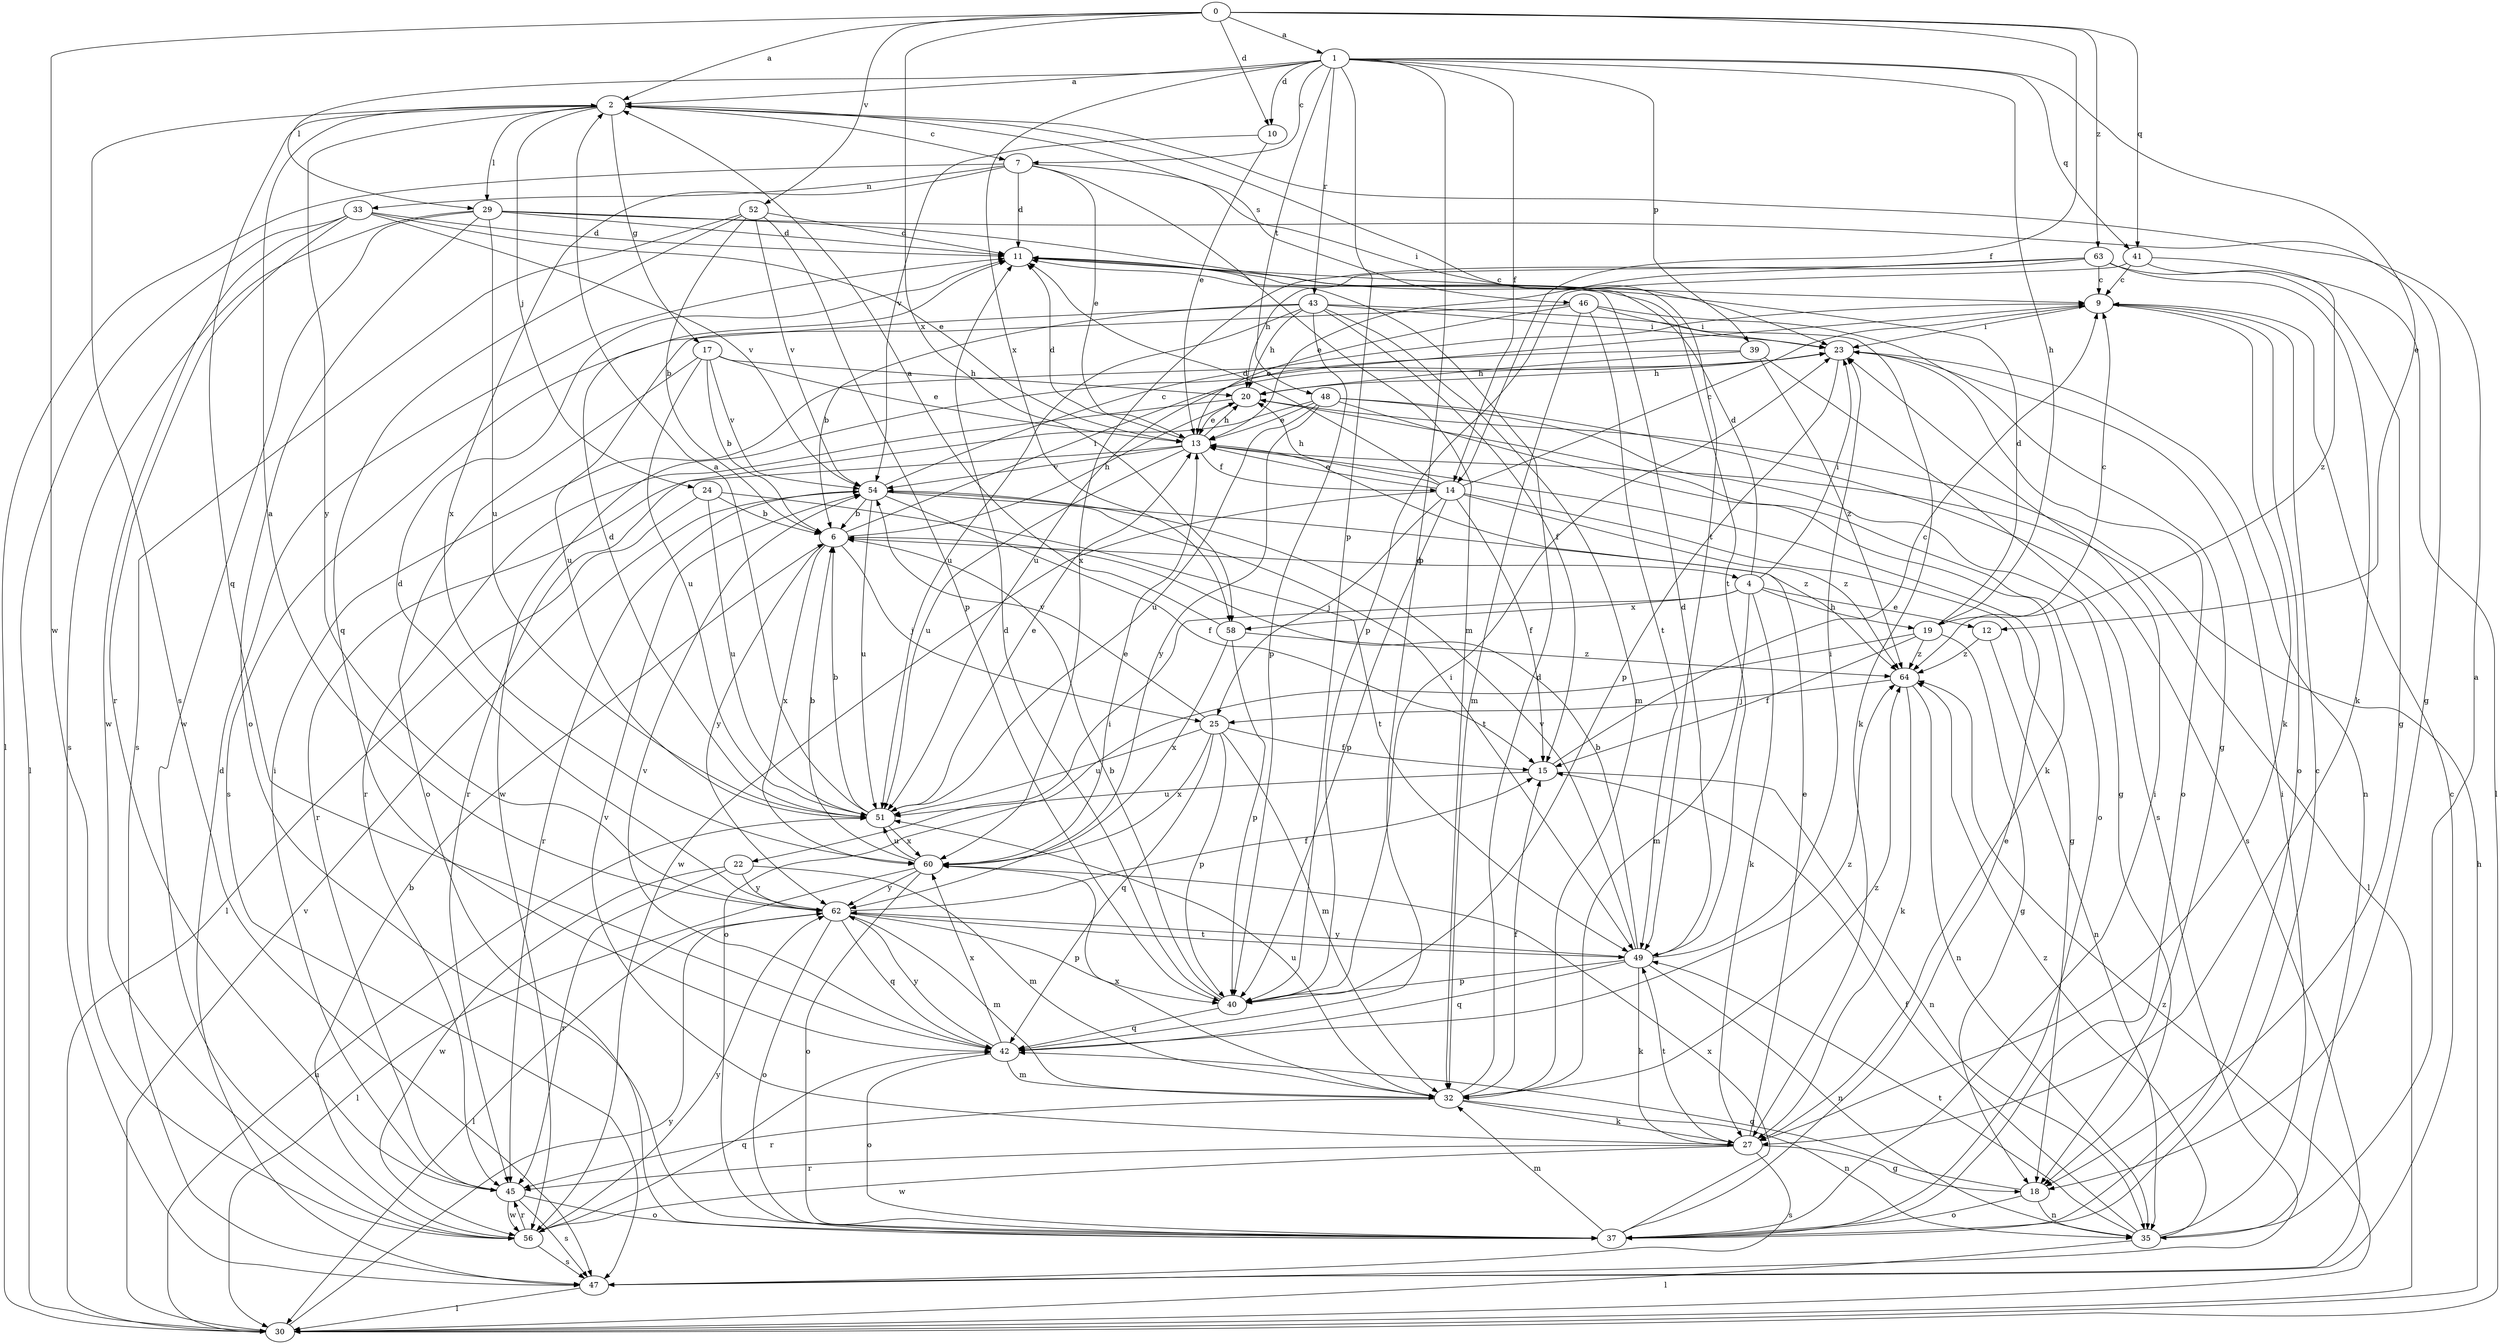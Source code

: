 strict digraph  {
0;
1;
2;
4;
6;
7;
9;
10;
11;
12;
13;
14;
15;
17;
18;
19;
20;
22;
23;
24;
25;
27;
29;
30;
32;
33;
35;
37;
39;
40;
41;
42;
43;
45;
46;
47;
48;
49;
51;
52;
54;
56;
58;
60;
62;
63;
64;
0 -> 1  [label=a];
0 -> 2  [label=a];
0 -> 10  [label=d];
0 -> 14  [label=f];
0 -> 41  [label=q];
0 -> 52  [label=v];
0 -> 56  [label=w];
0 -> 58  [label=x];
0 -> 63  [label=z];
1 -> 2  [label=a];
1 -> 7  [label=c];
1 -> 10  [label=d];
1 -> 12  [label=e];
1 -> 14  [label=f];
1 -> 19  [label=h];
1 -> 29  [label=l];
1 -> 39  [label=p];
1 -> 40  [label=p];
1 -> 41  [label=q];
1 -> 42  [label=q];
1 -> 43  [label=r];
1 -> 48  [label=t];
1 -> 58  [label=x];
2 -> 7  [label=c];
2 -> 17  [label=g];
2 -> 24  [label=j];
2 -> 29  [label=l];
2 -> 42  [label=q];
2 -> 46  [label=s];
2 -> 47  [label=s];
2 -> 49  [label=t];
2 -> 62  [label=y];
4 -> 11  [label=d];
4 -> 12  [label=e];
4 -> 19  [label=h];
4 -> 22  [label=i];
4 -> 23  [label=i];
4 -> 27  [label=k];
4 -> 32  [label=m];
4 -> 58  [label=x];
6 -> 4  [label=b];
6 -> 20  [label=h];
6 -> 23  [label=i];
6 -> 25  [label=j];
6 -> 60  [label=x];
6 -> 62  [label=y];
7 -> 11  [label=d];
7 -> 13  [label=e];
7 -> 23  [label=i];
7 -> 30  [label=l];
7 -> 32  [label=m];
7 -> 33  [label=n];
7 -> 60  [label=x];
9 -> 23  [label=i];
9 -> 27  [label=k];
9 -> 37  [label=o];
9 -> 51  [label=u];
10 -> 13  [label=e];
10 -> 54  [label=v];
11 -> 9  [label=c];
12 -> 35  [label=n];
12 -> 64  [label=z];
13 -> 11  [label=d];
13 -> 14  [label=f];
13 -> 20  [label=h];
13 -> 30  [label=l];
13 -> 45  [label=r];
13 -> 51  [label=u];
13 -> 54  [label=v];
14 -> 9  [label=c];
14 -> 11  [label=d];
14 -> 13  [label=e];
14 -> 15  [label=f];
14 -> 18  [label=g];
14 -> 20  [label=h];
14 -> 25  [label=j];
14 -> 40  [label=p];
14 -> 56  [label=w];
14 -> 64  [label=z];
15 -> 9  [label=c];
15 -> 35  [label=n];
15 -> 51  [label=u];
17 -> 6  [label=b];
17 -> 13  [label=e];
17 -> 20  [label=h];
17 -> 37  [label=o];
17 -> 51  [label=u];
17 -> 54  [label=v];
18 -> 35  [label=n];
18 -> 37  [label=o];
18 -> 42  [label=q];
19 -> 9  [label=c];
19 -> 11  [label=d];
19 -> 15  [label=f];
19 -> 18  [label=g];
19 -> 37  [label=o];
19 -> 64  [label=z];
20 -> 13  [label=e];
20 -> 37  [label=o];
20 -> 45  [label=r];
22 -> 32  [label=m];
22 -> 45  [label=r];
22 -> 56  [label=w];
22 -> 62  [label=y];
23 -> 20  [label=h];
23 -> 35  [label=n];
23 -> 37  [label=o];
23 -> 40  [label=p];
24 -> 6  [label=b];
24 -> 30  [label=l];
24 -> 49  [label=t];
24 -> 51  [label=u];
25 -> 15  [label=f];
25 -> 32  [label=m];
25 -> 40  [label=p];
25 -> 42  [label=q];
25 -> 51  [label=u];
25 -> 54  [label=v];
25 -> 60  [label=x];
27 -> 13  [label=e];
27 -> 18  [label=g];
27 -> 45  [label=r];
27 -> 47  [label=s];
27 -> 49  [label=t];
27 -> 54  [label=v];
27 -> 56  [label=w];
29 -> 11  [label=d];
29 -> 18  [label=g];
29 -> 37  [label=o];
29 -> 47  [label=s];
29 -> 49  [label=t];
29 -> 51  [label=u];
29 -> 56  [label=w];
30 -> 20  [label=h];
30 -> 51  [label=u];
30 -> 54  [label=v];
30 -> 62  [label=y];
30 -> 64  [label=z];
32 -> 11  [label=d];
32 -> 15  [label=f];
32 -> 27  [label=k];
32 -> 35  [label=n];
32 -> 45  [label=r];
32 -> 51  [label=u];
32 -> 60  [label=x];
32 -> 64  [label=z];
33 -> 11  [label=d];
33 -> 13  [label=e];
33 -> 30  [label=l];
33 -> 45  [label=r];
33 -> 54  [label=v];
33 -> 56  [label=w];
35 -> 2  [label=a];
35 -> 15  [label=f];
35 -> 23  [label=i];
35 -> 30  [label=l];
35 -> 49  [label=t];
35 -> 64  [label=z];
37 -> 9  [label=c];
37 -> 13  [label=e];
37 -> 23  [label=i];
37 -> 32  [label=m];
37 -> 60  [label=x];
39 -> 20  [label=h];
39 -> 47  [label=s];
39 -> 56  [label=w];
39 -> 64  [label=z];
40 -> 6  [label=b];
40 -> 11  [label=d];
40 -> 23  [label=i];
40 -> 42  [label=q];
41 -> 9  [label=c];
41 -> 30  [label=l];
41 -> 40  [label=p];
41 -> 64  [label=z];
42 -> 32  [label=m];
42 -> 37  [label=o];
42 -> 54  [label=v];
42 -> 60  [label=x];
42 -> 62  [label=y];
42 -> 64  [label=z];
43 -> 6  [label=b];
43 -> 15  [label=f];
43 -> 20  [label=h];
43 -> 23  [label=i];
43 -> 27  [label=k];
43 -> 32  [label=m];
43 -> 40  [label=p];
43 -> 47  [label=s];
43 -> 51  [label=u];
45 -> 23  [label=i];
45 -> 37  [label=o];
45 -> 47  [label=s];
45 -> 56  [label=w];
46 -> 13  [label=e];
46 -> 18  [label=g];
46 -> 23  [label=i];
46 -> 32  [label=m];
46 -> 49  [label=t];
46 -> 51  [label=u];
47 -> 9  [label=c];
47 -> 11  [label=d];
47 -> 30  [label=l];
48 -> 13  [label=e];
48 -> 18  [label=g];
48 -> 27  [label=k];
48 -> 45  [label=r];
48 -> 47  [label=s];
48 -> 51  [label=u];
48 -> 62  [label=y];
49 -> 6  [label=b];
49 -> 11  [label=d];
49 -> 23  [label=i];
49 -> 27  [label=k];
49 -> 35  [label=n];
49 -> 40  [label=p];
49 -> 42  [label=q];
49 -> 54  [label=v];
49 -> 62  [label=y];
51 -> 2  [label=a];
51 -> 6  [label=b];
51 -> 11  [label=d];
51 -> 13  [label=e];
51 -> 60  [label=x];
52 -> 6  [label=b];
52 -> 11  [label=d];
52 -> 40  [label=p];
52 -> 42  [label=q];
52 -> 47  [label=s];
52 -> 54  [label=v];
54 -> 6  [label=b];
54 -> 9  [label=c];
54 -> 15  [label=f];
54 -> 45  [label=r];
54 -> 49  [label=t];
54 -> 51  [label=u];
54 -> 64  [label=z];
56 -> 6  [label=b];
56 -> 42  [label=q];
56 -> 45  [label=r];
56 -> 47  [label=s];
56 -> 62  [label=y];
58 -> 2  [label=a];
58 -> 40  [label=p];
58 -> 60  [label=x];
58 -> 64  [label=z];
60 -> 6  [label=b];
60 -> 13  [label=e];
60 -> 30  [label=l];
60 -> 37  [label=o];
60 -> 51  [label=u];
60 -> 62  [label=y];
62 -> 2  [label=a];
62 -> 11  [label=d];
62 -> 15  [label=f];
62 -> 30  [label=l];
62 -> 32  [label=m];
62 -> 37  [label=o];
62 -> 40  [label=p];
62 -> 42  [label=q];
62 -> 49  [label=t];
63 -> 9  [label=c];
63 -> 13  [label=e];
63 -> 18  [label=g];
63 -> 20  [label=h];
63 -> 27  [label=k];
63 -> 60  [label=x];
64 -> 25  [label=j];
64 -> 27  [label=k];
64 -> 35  [label=n];
}

